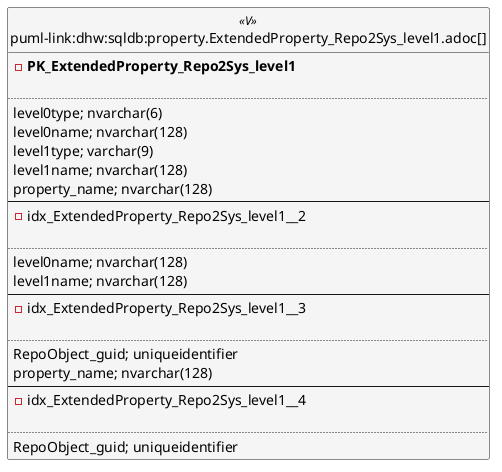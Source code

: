 @startuml
left to right direction
'top to bottom direction
hide circle
'avoide "." issues:
set namespaceSeparator none


skinparam class {
  BackgroundColor White
  BackgroundColor<<FN>> Yellow
  BackgroundColor<<FS>> Yellow
  BackgroundColor<<FT>> LightGray
  BackgroundColor<<IF>> Yellow
  BackgroundColor<<IS>> Yellow
  BackgroundColor<<P>> Aqua
  BackgroundColor<<PC>> Aqua
  BackgroundColor<<SN>> Yellow
  BackgroundColor<<SO>> SlateBlue
  BackgroundColor<<TF>> LightGray
  BackgroundColor<<TR>> Tomato
  BackgroundColor<<U>> White
  BackgroundColor<<V>> WhiteSmoke
  BackgroundColor<<X>> Aqua
  BackgroundColor<<external>> AliceBlue
}


entity "puml-link:dhw:sqldb:property.ExtendedProperty_Repo2Sys_level1.adoc[]" as property.ExtendedProperty_Repo2Sys_level1 << V >> {
- **PK_ExtendedProperty_Repo2Sys_level1**

..
level0type; nvarchar(6)
level0name; nvarchar(128)
level1type; varchar(9)
level1name; nvarchar(128)
property_name; nvarchar(128)
--
- idx_ExtendedProperty_Repo2Sys_level1__2

..
level0name; nvarchar(128)
level1name; nvarchar(128)
--
- idx_ExtendedProperty_Repo2Sys_level1__3

..
RepoObject_guid; uniqueidentifier
property_name; nvarchar(128)
--
- idx_ExtendedProperty_Repo2Sys_level1__4

..
RepoObject_guid; uniqueidentifier
}


@enduml

